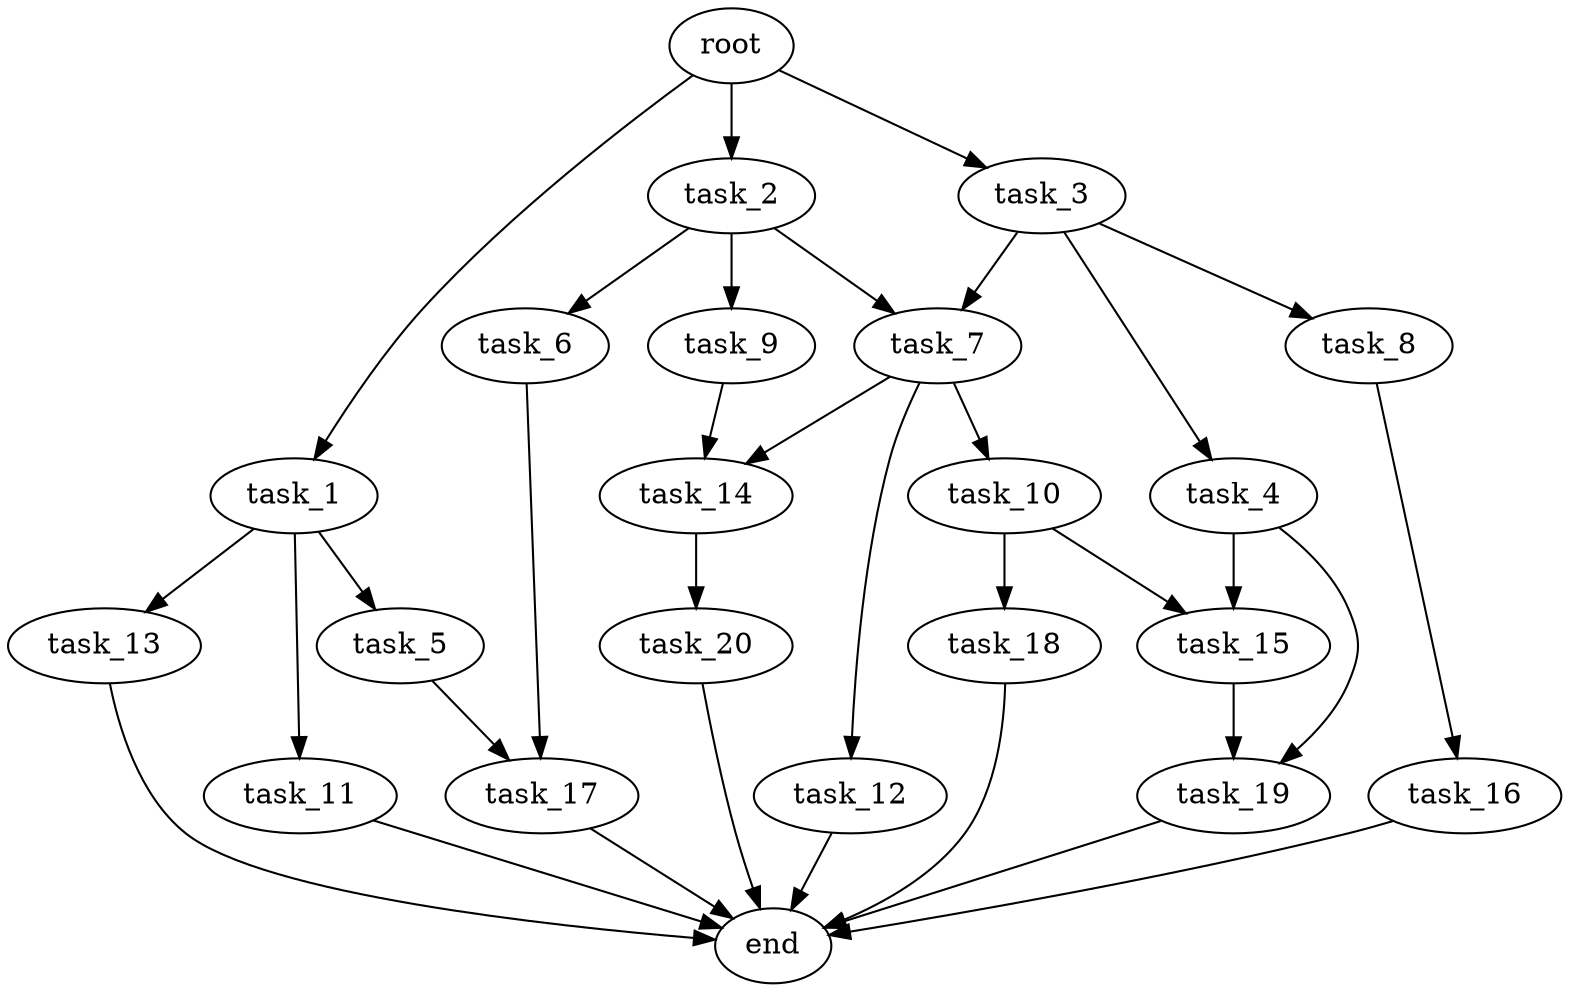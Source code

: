 digraph G {
  root [size="0.000000e+00"];
  task_1 [size="6.151162e+08"];
  task_2 [size="4.732132e+09"];
  task_3 [size="1.691623e+09"];
  task_4 [size="5.171472e+08"];
  task_5 [size="9.903658e+09"];
  task_6 [size="8.089149e+09"];
  task_7 [size="6.243546e+09"];
  task_8 [size="2.868870e+09"];
  task_9 [size="8.260192e+08"];
  task_10 [size="5.056455e+09"];
  task_11 [size="8.514601e+09"];
  task_12 [size="2.779210e+09"];
  task_13 [size="1.326255e+09"];
  task_14 [size="2.810438e+09"];
  task_15 [size="8.578726e+09"];
  task_16 [size="1.430159e+08"];
  task_17 [size="1.116382e+09"];
  task_18 [size="1.746964e+09"];
  task_19 [size="5.918109e+09"];
  task_20 [size="1.512205e+09"];
  end [size="0.000000e+00"];

  root -> task_1 [size="1.000000e-12"];
  root -> task_2 [size="1.000000e-12"];
  root -> task_3 [size="1.000000e-12"];
  task_1 -> task_5 [size="9.903658e+08"];
  task_1 -> task_11 [size="8.514601e+08"];
  task_1 -> task_13 [size="1.326255e+08"];
  task_2 -> task_6 [size="8.089149e+08"];
  task_2 -> task_7 [size="3.121773e+08"];
  task_2 -> task_9 [size="8.260192e+07"];
  task_3 -> task_4 [size="5.171472e+07"];
  task_3 -> task_7 [size="3.121773e+08"];
  task_3 -> task_8 [size="2.868870e+08"];
  task_4 -> task_15 [size="4.289363e+08"];
  task_4 -> task_19 [size="2.959055e+08"];
  task_5 -> task_17 [size="5.581912e+07"];
  task_6 -> task_17 [size="5.581912e+07"];
  task_7 -> task_10 [size="5.056455e+08"];
  task_7 -> task_12 [size="2.779210e+08"];
  task_7 -> task_14 [size="1.405219e+08"];
  task_8 -> task_16 [size="1.430159e+07"];
  task_9 -> task_14 [size="1.405219e+08"];
  task_10 -> task_15 [size="4.289363e+08"];
  task_10 -> task_18 [size="1.746964e+08"];
  task_11 -> end [size="1.000000e-12"];
  task_12 -> end [size="1.000000e-12"];
  task_13 -> end [size="1.000000e-12"];
  task_14 -> task_20 [size="1.512205e+08"];
  task_15 -> task_19 [size="2.959055e+08"];
  task_16 -> end [size="1.000000e-12"];
  task_17 -> end [size="1.000000e-12"];
  task_18 -> end [size="1.000000e-12"];
  task_19 -> end [size="1.000000e-12"];
  task_20 -> end [size="1.000000e-12"];
}
